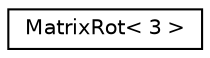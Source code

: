 digraph "Graficzna hierarchia klas"
{
 // LATEX_PDF_SIZE
  edge [fontname="Helvetica",fontsize="10",labelfontname="Helvetica",labelfontsize="10"];
  node [fontname="Helvetica",fontsize="10",shape=record];
  rankdir="LR";
  Node0 [label="MatrixRot\< 3 \>",height=0.2,width=0.4,color="black", fillcolor="white", style="filled",URL="$class_matrix_rot.html",tooltip=" "];
}
